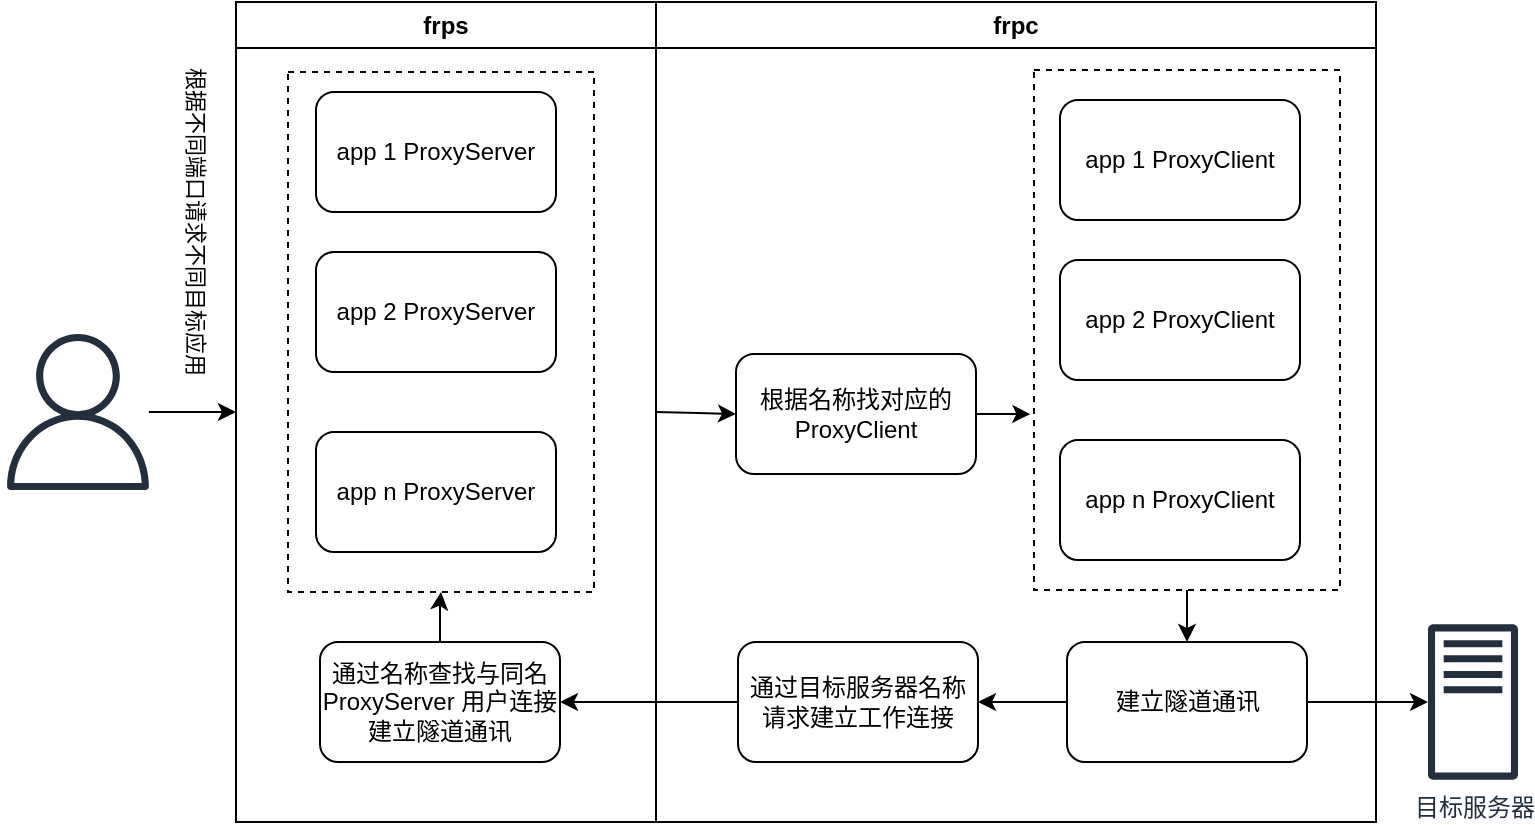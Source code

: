 <mxfile version="22.1.7" type="device">
  <diagram name="第 1 页" id="r53Z4YJh2tUD6cJQxLub">
    <mxGraphModel dx="1050" dy="1726" grid="1" gridSize="10" guides="1" tooltips="1" connect="1" arrows="1" fold="1" page="1" pageScale="1" pageWidth="827" pageHeight="1169" math="0" shadow="0">
      <root>
        <mxCell id="0" />
        <mxCell id="1" parent="0" />
        <mxCell id="Z-w7qUdar1JvtYokiiGT-30" value="" style="rounded=0;whiteSpace=wrap;html=1;dashed=1;" vertex="1" parent="1">
          <mxGeometry x="286" y="25" width="153" height="260" as="geometry" />
        </mxCell>
        <mxCell id="Z-w7qUdar1JvtYokiiGT-2" value="app 1 ProxyServer" style="rounded=1;whiteSpace=wrap;html=1;" vertex="1" parent="1">
          <mxGeometry x="300" y="35" width="120" height="60" as="geometry" />
        </mxCell>
        <mxCell id="Z-w7qUdar1JvtYokiiGT-3" value="app 2 ProxyServer" style="rounded=1;whiteSpace=wrap;html=1;" vertex="1" parent="1">
          <mxGeometry x="300" y="115" width="120" height="60" as="geometry" />
        </mxCell>
        <mxCell id="Z-w7qUdar1JvtYokiiGT-4" value="app n ProxyServer" style="rounded=1;whiteSpace=wrap;html=1;" vertex="1" parent="1">
          <mxGeometry x="300" y="205" width="120" height="60" as="geometry" />
        </mxCell>
        <mxCell id="Z-w7qUdar1JvtYokiiGT-17" value="" style="edgeStyle=orthogonalEdgeStyle;rounded=0;orthogonalLoop=1;jettySize=auto;html=1;entryX=-0.012;entryY=0.662;entryDx=0;entryDy=0;entryPerimeter=0;" edge="1" parent="1" source="Z-w7qUdar1JvtYokiiGT-5" target="Z-w7qUdar1JvtYokiiGT-16">
          <mxGeometry relative="1" as="geometry">
            <mxPoint x="681" y="195" as="targetPoint" />
          </mxGeometry>
        </mxCell>
        <mxCell id="Z-w7qUdar1JvtYokiiGT-5" value="根据名称找对应的 ProxyClient" style="rounded=1;whiteSpace=wrap;html=1;" vertex="1" parent="1">
          <mxGeometry x="510" y="166" width="120" height="60" as="geometry" />
        </mxCell>
        <mxCell id="Z-w7qUdar1JvtYokiiGT-11" style="edgeStyle=orthogonalEdgeStyle;rounded=0;orthogonalLoop=1;jettySize=auto;html=1;entryX=0;entryY=0.5;entryDx=0;entryDy=0;" edge="1" parent="1" source="Z-w7qUdar1JvtYokiiGT-6" target="Z-w7qUdar1JvtYokiiGT-10">
          <mxGeometry relative="1" as="geometry" />
        </mxCell>
        <mxCell id="Z-w7qUdar1JvtYokiiGT-12" value="根据不同端口请求不同目标应用" style="edgeLabel;html=1;align=center;verticalAlign=middle;resizable=0;points=[];rotation=90;" vertex="1" connectable="0" parent="Z-w7qUdar1JvtYokiiGT-11">
          <mxGeometry x="-0.284" y="-3" relative="1" as="geometry">
            <mxPoint x="8" y="-99" as="offset" />
          </mxGeometry>
        </mxCell>
        <mxCell id="Z-w7qUdar1JvtYokiiGT-6" value="" style="sketch=0;outlineConnect=0;fontColor=#232F3E;gradientColor=none;fillColor=#232F3D;strokeColor=none;dashed=0;verticalLabelPosition=bottom;verticalAlign=top;align=center;html=1;fontSize=12;fontStyle=0;aspect=fixed;pointerEvents=1;shape=mxgraph.aws4.user;" vertex="1" parent="1">
          <mxGeometry x="142" y="156" width="78" height="78" as="geometry" />
        </mxCell>
        <mxCell id="Z-w7qUdar1JvtYokiiGT-10" value="frps" style="swimlane;whiteSpace=wrap;html=1;" vertex="1" parent="1">
          <mxGeometry x="260" y="-10" width="210" height="410" as="geometry" />
        </mxCell>
        <mxCell id="Z-w7qUdar1JvtYokiiGT-28" style="edgeStyle=orthogonalEdgeStyle;rounded=0;orthogonalLoop=1;jettySize=auto;html=1;entryX=0;entryY=0.5;entryDx=0;entryDy=0;" edge="1" parent="1" target="Z-w7qUdar1JvtYokiiGT-5">
          <mxGeometry relative="1" as="geometry">
            <mxPoint x="470" y="195" as="sourcePoint" />
            <mxPoint x="540" y="195" as="targetPoint" />
          </mxGeometry>
        </mxCell>
        <mxCell id="Z-w7qUdar1JvtYokiiGT-29" value="" style="edgeStyle=orthogonalEdgeStyle;rounded=0;orthogonalLoop=1;jettySize=auto;html=1;" edge="1" parent="1" source="Z-w7qUdar1JvtYokiiGT-16" target="Z-w7qUdar1JvtYokiiGT-18">
          <mxGeometry relative="1" as="geometry" />
        </mxCell>
        <mxCell id="Z-w7qUdar1JvtYokiiGT-16" value="" style="rounded=0;whiteSpace=wrap;html=1;dashed=1;" vertex="1" parent="1">
          <mxGeometry x="659" y="24" width="153" height="260" as="geometry" />
        </mxCell>
        <mxCell id="Z-w7qUdar1JvtYokiiGT-13" value="app 1 ProxyClient" style="rounded=1;whiteSpace=wrap;html=1;" vertex="1" parent="1">
          <mxGeometry x="672" y="39" width="120" height="60" as="geometry" />
        </mxCell>
        <mxCell id="Z-w7qUdar1JvtYokiiGT-14" value="app 2 ProxyClient" style="rounded=1;whiteSpace=wrap;html=1;" vertex="1" parent="1">
          <mxGeometry x="672" y="119" width="120" height="60" as="geometry" />
        </mxCell>
        <mxCell id="Z-w7qUdar1JvtYokiiGT-15" value="app n ProxyClient" style="rounded=1;whiteSpace=wrap;html=1;" vertex="1" parent="1">
          <mxGeometry x="672" y="209" width="120" height="60" as="geometry" />
        </mxCell>
        <mxCell id="Z-w7qUdar1JvtYokiiGT-21" value="" style="edgeStyle=orthogonalEdgeStyle;rounded=0;orthogonalLoop=1;jettySize=auto;html=1;" edge="1" parent="1" source="Z-w7qUdar1JvtYokiiGT-18" target="Z-w7qUdar1JvtYokiiGT-20">
          <mxGeometry relative="1" as="geometry" />
        </mxCell>
        <mxCell id="Z-w7qUdar1JvtYokiiGT-22" value="" style="edgeStyle=orthogonalEdgeStyle;rounded=0;orthogonalLoop=1;jettySize=auto;html=1;" edge="1" parent="1" source="Z-w7qUdar1JvtYokiiGT-18" target="Z-w7qUdar1JvtYokiiGT-19">
          <mxGeometry relative="1" as="geometry" />
        </mxCell>
        <mxCell id="Z-w7qUdar1JvtYokiiGT-18" value="建立隧道通讯" style="rounded=1;whiteSpace=wrap;html=1;" vertex="1" parent="1">
          <mxGeometry x="675.5" y="310" width="120" height="60" as="geometry" />
        </mxCell>
        <mxCell id="Z-w7qUdar1JvtYokiiGT-19" value="目标服务器" style="sketch=0;outlineConnect=0;fontColor=#232F3E;gradientColor=none;fillColor=#232F3D;strokeColor=none;dashed=0;verticalLabelPosition=bottom;verticalAlign=top;align=center;html=1;fontSize=12;fontStyle=0;aspect=fixed;pointerEvents=1;shape=mxgraph.aws4.traditional_server;" vertex="1" parent="1">
          <mxGeometry x="856" y="301" width="45" height="78" as="geometry" />
        </mxCell>
        <mxCell id="Z-w7qUdar1JvtYokiiGT-26" value="" style="edgeStyle=orthogonalEdgeStyle;rounded=0;orthogonalLoop=1;jettySize=auto;html=1;" edge="1" parent="1" source="Z-w7qUdar1JvtYokiiGT-20" target="Z-w7qUdar1JvtYokiiGT-25">
          <mxGeometry relative="1" as="geometry" />
        </mxCell>
        <mxCell id="Z-w7qUdar1JvtYokiiGT-20" value="通过目标服务器名称请求建立工作连接" style="rounded=1;whiteSpace=wrap;html=1;" vertex="1" parent="1">
          <mxGeometry x="511" y="310" width="120" height="60" as="geometry" />
        </mxCell>
        <mxCell id="Z-w7qUdar1JvtYokiiGT-27" value="" style="edgeStyle=orthogonalEdgeStyle;rounded=0;orthogonalLoop=1;jettySize=auto;html=1;entryX=0.5;entryY=1;entryDx=0;entryDy=0;" edge="1" parent="1" source="Z-w7qUdar1JvtYokiiGT-25" target="Z-w7qUdar1JvtYokiiGT-30">
          <mxGeometry relative="1" as="geometry">
            <mxPoint x="360" y="300" as="targetPoint" />
          </mxGeometry>
        </mxCell>
        <mxCell id="Z-w7qUdar1JvtYokiiGT-25" value="通过名称查找与同名ProxyServer 用户连接建立隧道通讯" style="whiteSpace=wrap;html=1;rounded=1;" vertex="1" parent="1">
          <mxGeometry x="302" y="310" width="120" height="60" as="geometry" />
        </mxCell>
        <mxCell id="Z-w7qUdar1JvtYokiiGT-31" value="frpc" style="swimlane;whiteSpace=wrap;html=1;" vertex="1" parent="1">
          <mxGeometry x="470" y="-10" width="360" height="410" as="geometry" />
        </mxCell>
      </root>
    </mxGraphModel>
  </diagram>
</mxfile>
